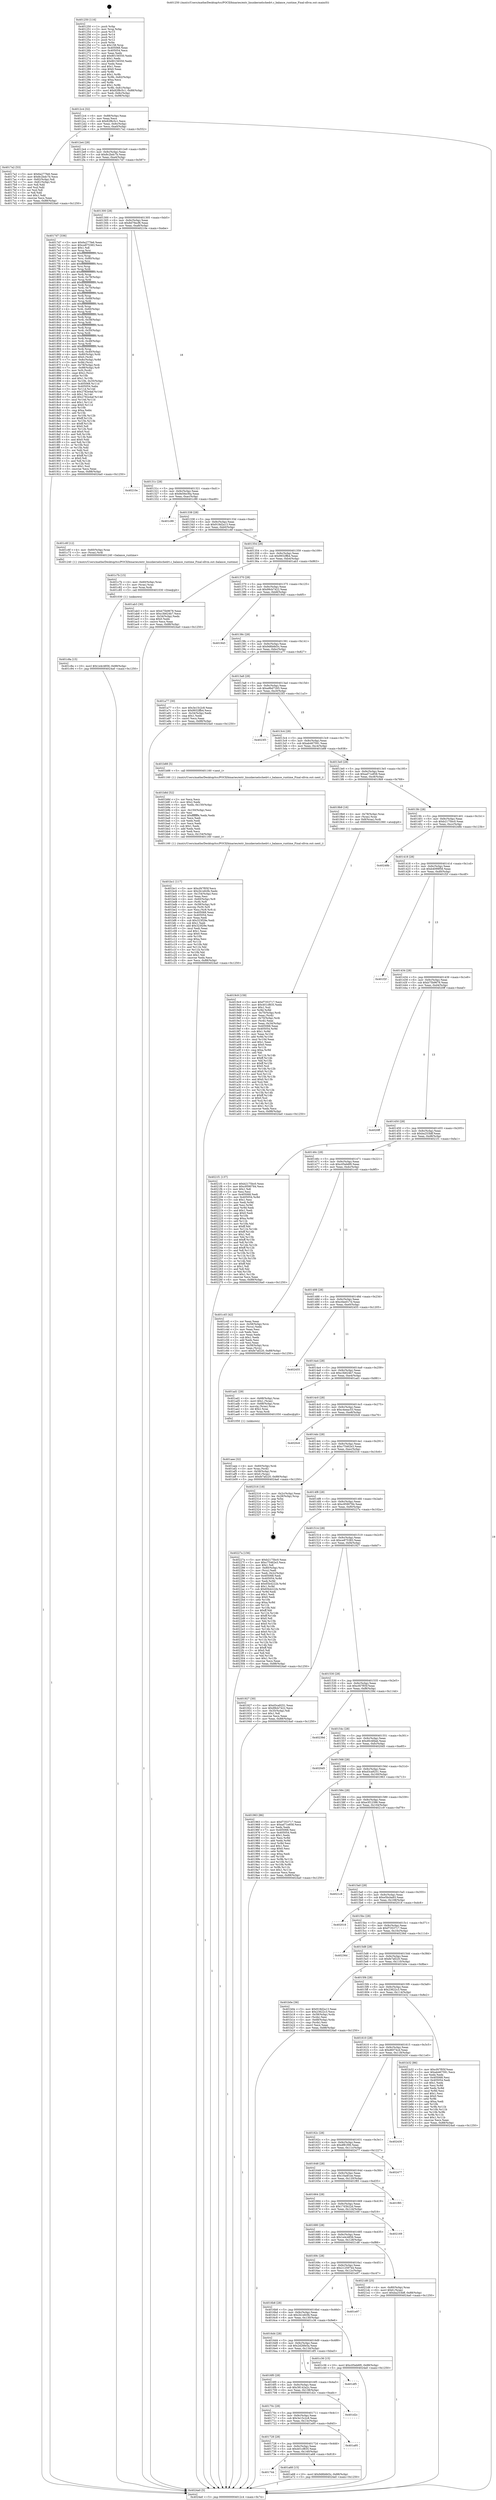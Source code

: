 digraph "0x401250" {
  label = "0x401250 (/mnt/c/Users/mathe/Desktop/tcc/POCII/binaries/extr_linuxkernelschedrt.c_balance_runtime_Final-ollvm.out::main(0))"
  labelloc = "t"
  node[shape=record]

  Entry [label="",width=0.3,height=0.3,shape=circle,fillcolor=black,style=filled]
  "0x4012c4" [label="{
     0x4012c4 [32]\l
     | [instrs]\l
     &nbsp;&nbsp;0x4012c4 \<+6\>: mov -0x88(%rbp),%eax\l
     &nbsp;&nbsp;0x4012ca \<+2\>: mov %eax,%ecx\l
     &nbsp;&nbsp;0x4012cc \<+6\>: sub $0x82f8c5c1,%ecx\l
     &nbsp;&nbsp;0x4012d2 \<+6\>: mov %eax,-0x9c(%rbp)\l
     &nbsp;&nbsp;0x4012d8 \<+6\>: mov %ecx,-0xa0(%rbp)\l
     &nbsp;&nbsp;0x4012de \<+6\>: je 00000000004017a2 \<main+0x552\>\l
  }"]
  "0x4017a2" [label="{
     0x4017a2 [53]\l
     | [instrs]\l
     &nbsp;&nbsp;0x4017a2 \<+5\>: mov $0x6a277fe6,%eax\l
     &nbsp;&nbsp;0x4017a7 \<+5\>: mov $0x8c2bdc7b,%ecx\l
     &nbsp;&nbsp;0x4017ac \<+6\>: mov -0x82(%rbp),%dl\l
     &nbsp;&nbsp;0x4017b2 \<+7\>: mov -0x81(%rbp),%sil\l
     &nbsp;&nbsp;0x4017b9 \<+3\>: mov %dl,%dil\l
     &nbsp;&nbsp;0x4017bc \<+3\>: and %sil,%dil\l
     &nbsp;&nbsp;0x4017bf \<+3\>: xor %sil,%dl\l
     &nbsp;&nbsp;0x4017c2 \<+3\>: or %dl,%dil\l
     &nbsp;&nbsp;0x4017c5 \<+4\>: test $0x1,%dil\l
     &nbsp;&nbsp;0x4017c9 \<+3\>: cmovne %ecx,%eax\l
     &nbsp;&nbsp;0x4017cc \<+6\>: mov %eax,-0x88(%rbp)\l
     &nbsp;&nbsp;0x4017d2 \<+5\>: jmp 00000000004024a0 \<main+0x1250\>\l
  }"]
  "0x4012e4" [label="{
     0x4012e4 [28]\l
     | [instrs]\l
     &nbsp;&nbsp;0x4012e4 \<+5\>: jmp 00000000004012e9 \<main+0x99\>\l
     &nbsp;&nbsp;0x4012e9 \<+6\>: mov -0x9c(%rbp),%eax\l
     &nbsp;&nbsp;0x4012ef \<+5\>: sub $0x8c2bdc7b,%eax\l
     &nbsp;&nbsp;0x4012f4 \<+6\>: mov %eax,-0xa4(%rbp)\l
     &nbsp;&nbsp;0x4012fa \<+6\>: je 00000000004017d7 \<main+0x587\>\l
  }"]
  "0x4024a0" [label="{
     0x4024a0 [5]\l
     | [instrs]\l
     &nbsp;&nbsp;0x4024a0 \<+5\>: jmp 00000000004012c4 \<main+0x74\>\l
  }"]
  "0x401250" [label="{
     0x401250 [116]\l
     | [instrs]\l
     &nbsp;&nbsp;0x401250 \<+1\>: push %rbp\l
     &nbsp;&nbsp;0x401251 \<+3\>: mov %rsp,%rbp\l
     &nbsp;&nbsp;0x401254 \<+2\>: push %r15\l
     &nbsp;&nbsp;0x401256 \<+2\>: push %r14\l
     &nbsp;&nbsp;0x401258 \<+2\>: push %r13\l
     &nbsp;&nbsp;0x40125a \<+2\>: push %r12\l
     &nbsp;&nbsp;0x40125c \<+1\>: push %rbx\l
     &nbsp;&nbsp;0x40125d \<+7\>: sub $0x158,%rsp\l
     &nbsp;&nbsp;0x401264 \<+7\>: mov 0x405068,%eax\l
     &nbsp;&nbsp;0x40126b \<+7\>: mov 0x405054,%ecx\l
     &nbsp;&nbsp;0x401272 \<+2\>: mov %eax,%edx\l
     &nbsp;&nbsp;0x401274 \<+6\>: add $0x80156550,%edx\l
     &nbsp;&nbsp;0x40127a \<+3\>: sub $0x1,%edx\l
     &nbsp;&nbsp;0x40127d \<+6\>: sub $0x80156550,%edx\l
     &nbsp;&nbsp;0x401283 \<+3\>: imul %edx,%eax\l
     &nbsp;&nbsp;0x401286 \<+3\>: and $0x1,%eax\l
     &nbsp;&nbsp;0x401289 \<+3\>: cmp $0x0,%eax\l
     &nbsp;&nbsp;0x40128c \<+4\>: sete %r8b\l
     &nbsp;&nbsp;0x401290 \<+4\>: and $0x1,%r8b\l
     &nbsp;&nbsp;0x401294 \<+7\>: mov %r8b,-0x82(%rbp)\l
     &nbsp;&nbsp;0x40129b \<+3\>: cmp $0xa,%ecx\l
     &nbsp;&nbsp;0x40129e \<+4\>: setl %r8b\l
     &nbsp;&nbsp;0x4012a2 \<+4\>: and $0x1,%r8b\l
     &nbsp;&nbsp;0x4012a6 \<+7\>: mov %r8b,-0x81(%rbp)\l
     &nbsp;&nbsp;0x4012ad \<+10\>: movl $0x82f8c5c1,-0x88(%rbp)\l
     &nbsp;&nbsp;0x4012b7 \<+6\>: mov %edi,-0x8c(%rbp)\l
     &nbsp;&nbsp;0x4012bd \<+7\>: mov %rsi,-0x98(%rbp)\l
  }"]
  Exit [label="",width=0.3,height=0.3,shape=circle,fillcolor=black,style=filled,peripheries=2]
  "0x4017d7" [label="{
     0x4017d7 [336]\l
     | [instrs]\l
     &nbsp;&nbsp;0x4017d7 \<+5\>: mov $0x6a277fe6,%eax\l
     &nbsp;&nbsp;0x4017dc \<+5\>: mov $0xce875383,%ecx\l
     &nbsp;&nbsp;0x4017e1 \<+2\>: mov $0x1,%dl\l
     &nbsp;&nbsp;0x4017e3 \<+3\>: mov %rsp,%rsi\l
     &nbsp;&nbsp;0x4017e6 \<+4\>: add $0xfffffffffffffff0,%rsi\l
     &nbsp;&nbsp;0x4017ea \<+3\>: mov %rsi,%rsp\l
     &nbsp;&nbsp;0x4017ed \<+4\>: mov %rsi,-0x80(%rbp)\l
     &nbsp;&nbsp;0x4017f1 \<+3\>: mov %rsp,%rsi\l
     &nbsp;&nbsp;0x4017f4 \<+4\>: add $0xfffffffffffffff0,%rsi\l
     &nbsp;&nbsp;0x4017f8 \<+3\>: mov %rsi,%rsp\l
     &nbsp;&nbsp;0x4017fb \<+3\>: mov %rsp,%rdi\l
     &nbsp;&nbsp;0x4017fe \<+4\>: add $0xfffffffffffffff0,%rdi\l
     &nbsp;&nbsp;0x401802 \<+3\>: mov %rdi,%rsp\l
     &nbsp;&nbsp;0x401805 \<+4\>: mov %rdi,-0x78(%rbp)\l
     &nbsp;&nbsp;0x401809 \<+3\>: mov %rsp,%rdi\l
     &nbsp;&nbsp;0x40180c \<+4\>: add $0xfffffffffffffff0,%rdi\l
     &nbsp;&nbsp;0x401810 \<+3\>: mov %rdi,%rsp\l
     &nbsp;&nbsp;0x401813 \<+4\>: mov %rdi,-0x70(%rbp)\l
     &nbsp;&nbsp;0x401817 \<+3\>: mov %rsp,%rdi\l
     &nbsp;&nbsp;0x40181a \<+4\>: add $0xfffffffffffffff0,%rdi\l
     &nbsp;&nbsp;0x40181e \<+3\>: mov %rdi,%rsp\l
     &nbsp;&nbsp;0x401821 \<+4\>: mov %rdi,-0x68(%rbp)\l
     &nbsp;&nbsp;0x401825 \<+3\>: mov %rsp,%rdi\l
     &nbsp;&nbsp;0x401828 \<+4\>: add $0xfffffffffffffff0,%rdi\l
     &nbsp;&nbsp;0x40182c \<+3\>: mov %rdi,%rsp\l
     &nbsp;&nbsp;0x40182f \<+4\>: mov %rdi,-0x60(%rbp)\l
     &nbsp;&nbsp;0x401833 \<+3\>: mov %rsp,%rdi\l
     &nbsp;&nbsp;0x401836 \<+4\>: add $0xfffffffffffffff0,%rdi\l
     &nbsp;&nbsp;0x40183a \<+3\>: mov %rdi,%rsp\l
     &nbsp;&nbsp;0x40183d \<+4\>: mov %rdi,-0x58(%rbp)\l
     &nbsp;&nbsp;0x401841 \<+3\>: mov %rsp,%rdi\l
     &nbsp;&nbsp;0x401844 \<+4\>: add $0xfffffffffffffff0,%rdi\l
     &nbsp;&nbsp;0x401848 \<+3\>: mov %rdi,%rsp\l
     &nbsp;&nbsp;0x40184b \<+4\>: mov %rdi,-0x50(%rbp)\l
     &nbsp;&nbsp;0x40184f \<+3\>: mov %rsp,%rdi\l
     &nbsp;&nbsp;0x401852 \<+4\>: add $0xfffffffffffffff0,%rdi\l
     &nbsp;&nbsp;0x401856 \<+3\>: mov %rdi,%rsp\l
     &nbsp;&nbsp;0x401859 \<+4\>: mov %rdi,-0x48(%rbp)\l
     &nbsp;&nbsp;0x40185d \<+3\>: mov %rsp,%rdi\l
     &nbsp;&nbsp;0x401860 \<+4\>: add $0xfffffffffffffff0,%rdi\l
     &nbsp;&nbsp;0x401864 \<+3\>: mov %rdi,%rsp\l
     &nbsp;&nbsp;0x401867 \<+4\>: mov %rdi,-0x40(%rbp)\l
     &nbsp;&nbsp;0x40186b \<+4\>: mov -0x80(%rbp),%rdi\l
     &nbsp;&nbsp;0x40186f \<+6\>: movl $0x0,(%rdi)\l
     &nbsp;&nbsp;0x401875 \<+7\>: mov -0x8c(%rbp),%r8d\l
     &nbsp;&nbsp;0x40187c \<+3\>: mov %r8d,(%rsi)\l
     &nbsp;&nbsp;0x40187f \<+4\>: mov -0x78(%rbp),%rdi\l
     &nbsp;&nbsp;0x401883 \<+7\>: mov -0x98(%rbp),%r9\l
     &nbsp;&nbsp;0x40188a \<+3\>: mov %r9,(%rdi)\l
     &nbsp;&nbsp;0x40188d \<+3\>: cmpl $0x2,(%rsi)\l
     &nbsp;&nbsp;0x401890 \<+4\>: setne %r10b\l
     &nbsp;&nbsp;0x401894 \<+4\>: and $0x1,%r10b\l
     &nbsp;&nbsp;0x401898 \<+4\>: mov %r10b,-0x35(%rbp)\l
     &nbsp;&nbsp;0x40189c \<+8\>: mov 0x405068,%r11d\l
     &nbsp;&nbsp;0x4018a4 \<+7\>: mov 0x405054,%ebx\l
     &nbsp;&nbsp;0x4018ab \<+3\>: mov %r11d,%r14d\l
     &nbsp;&nbsp;0x4018ae \<+7\>: sub $0x2782e4af,%r14d\l
     &nbsp;&nbsp;0x4018b5 \<+4\>: sub $0x1,%r14d\l
     &nbsp;&nbsp;0x4018b9 \<+7\>: add $0x2782e4af,%r14d\l
     &nbsp;&nbsp;0x4018c0 \<+4\>: imul %r14d,%r11d\l
     &nbsp;&nbsp;0x4018c4 \<+4\>: and $0x1,%r11d\l
     &nbsp;&nbsp;0x4018c8 \<+4\>: cmp $0x0,%r11d\l
     &nbsp;&nbsp;0x4018cc \<+4\>: sete %r10b\l
     &nbsp;&nbsp;0x4018d0 \<+3\>: cmp $0xa,%ebx\l
     &nbsp;&nbsp;0x4018d3 \<+4\>: setl %r15b\l
     &nbsp;&nbsp;0x4018d7 \<+3\>: mov %r10b,%r12b\l
     &nbsp;&nbsp;0x4018da \<+4\>: xor $0xff,%r12b\l
     &nbsp;&nbsp;0x4018de \<+3\>: mov %r15b,%r13b\l
     &nbsp;&nbsp;0x4018e1 \<+4\>: xor $0xff,%r13b\l
     &nbsp;&nbsp;0x4018e5 \<+3\>: xor $0x0,%dl\l
     &nbsp;&nbsp;0x4018e8 \<+3\>: mov %r12b,%sil\l
     &nbsp;&nbsp;0x4018eb \<+4\>: and $0x0,%sil\l
     &nbsp;&nbsp;0x4018ef \<+3\>: and %dl,%r10b\l
     &nbsp;&nbsp;0x4018f2 \<+3\>: mov %r13b,%dil\l
     &nbsp;&nbsp;0x4018f5 \<+4\>: and $0x0,%dil\l
     &nbsp;&nbsp;0x4018f9 \<+3\>: and %dl,%r15b\l
     &nbsp;&nbsp;0x4018fc \<+3\>: or %r10b,%sil\l
     &nbsp;&nbsp;0x4018ff \<+3\>: or %r15b,%dil\l
     &nbsp;&nbsp;0x401902 \<+3\>: xor %dil,%sil\l
     &nbsp;&nbsp;0x401905 \<+3\>: or %r13b,%r12b\l
     &nbsp;&nbsp;0x401908 \<+4\>: xor $0xff,%r12b\l
     &nbsp;&nbsp;0x40190c \<+3\>: or $0x0,%dl\l
     &nbsp;&nbsp;0x40190f \<+3\>: and %dl,%r12b\l
     &nbsp;&nbsp;0x401912 \<+3\>: or %r12b,%sil\l
     &nbsp;&nbsp;0x401915 \<+4\>: test $0x1,%sil\l
     &nbsp;&nbsp;0x401919 \<+3\>: cmovne %ecx,%eax\l
     &nbsp;&nbsp;0x40191c \<+6\>: mov %eax,-0x88(%rbp)\l
     &nbsp;&nbsp;0x401922 \<+5\>: jmp 00000000004024a0 \<main+0x1250\>\l
  }"]
  "0x401300" [label="{
     0x401300 [28]\l
     | [instrs]\l
     &nbsp;&nbsp;0x401300 \<+5\>: jmp 0000000000401305 \<main+0xb5\>\l
     &nbsp;&nbsp;0x401305 \<+6\>: mov -0x9c(%rbp),%eax\l
     &nbsp;&nbsp;0x40130b \<+5\>: sub $0x8d79ecf6,%eax\l
     &nbsp;&nbsp;0x401310 \<+6\>: mov %eax,-0xa8(%rbp)\l
     &nbsp;&nbsp;0x401316 \<+6\>: je 000000000040210e \<main+0xebe\>\l
  }"]
  "0x401c8a" [label="{
     0x401c8a [15]\l
     | [instrs]\l
     &nbsp;&nbsp;0x401c8a \<+10\>: movl $0x1e4c4856,-0x88(%rbp)\l
     &nbsp;&nbsp;0x401c94 \<+5\>: jmp 00000000004024a0 \<main+0x1250\>\l
  }"]
  "0x401c7b" [label="{
     0x401c7b [15]\l
     | [instrs]\l
     &nbsp;&nbsp;0x401c7b \<+4\>: mov -0x60(%rbp),%rax\l
     &nbsp;&nbsp;0x401c7f \<+3\>: mov (%rax),%rax\l
     &nbsp;&nbsp;0x401c82 \<+3\>: mov %rax,%rdi\l
     &nbsp;&nbsp;0x401c85 \<+5\>: call 0000000000401030 \<free@plt\>\l
     | [calls]\l
     &nbsp;&nbsp;0x401030 \{1\} (unknown)\l
  }"]
  "0x40210e" [label="{
     0x40210e\l
  }", style=dashed]
  "0x40131c" [label="{
     0x40131c [28]\l
     | [instrs]\l
     &nbsp;&nbsp;0x40131c \<+5\>: jmp 0000000000401321 \<main+0xd1\>\l
     &nbsp;&nbsp;0x401321 \<+6\>: mov -0x9c(%rbp),%eax\l
     &nbsp;&nbsp;0x401327 \<+5\>: sub $0x8e56e36a,%eax\l
     &nbsp;&nbsp;0x40132c \<+6\>: mov %eax,-0xac(%rbp)\l
     &nbsp;&nbsp;0x401332 \<+6\>: je 0000000000401c99 \<main+0xa49\>\l
  }"]
  "0x401bc1" [label="{
     0x401bc1 [117]\l
     | [instrs]\l
     &nbsp;&nbsp;0x401bc1 \<+5\>: mov $0xcf47f05f,%ecx\l
     &nbsp;&nbsp;0x401bc6 \<+5\>: mov $0x2b1efc0b,%edx\l
     &nbsp;&nbsp;0x401bcb \<+6\>: mov -0x154(%rbp),%esi\l
     &nbsp;&nbsp;0x401bd1 \<+3\>: imul %eax,%esi\l
     &nbsp;&nbsp;0x401bd4 \<+4\>: mov -0x60(%rbp),%r8\l
     &nbsp;&nbsp;0x401bd8 \<+3\>: mov (%r8),%r8\l
     &nbsp;&nbsp;0x401bdb \<+4\>: mov -0x58(%rbp),%r9\l
     &nbsp;&nbsp;0x401bdf \<+3\>: movslq (%r9),%r9\l
     &nbsp;&nbsp;0x401be2 \<+4\>: mov %esi,(%r8,%r9,4)\l
     &nbsp;&nbsp;0x401be6 \<+7\>: mov 0x405068,%eax\l
     &nbsp;&nbsp;0x401bed \<+7\>: mov 0x405054,%esi\l
     &nbsp;&nbsp;0x401bf4 \<+2\>: mov %eax,%edi\l
     &nbsp;&nbsp;0x401bf6 \<+6\>: sub $0x323f29e,%edi\l
     &nbsp;&nbsp;0x401bfc \<+3\>: sub $0x1,%edi\l
     &nbsp;&nbsp;0x401bff \<+6\>: add $0x323f29e,%edi\l
     &nbsp;&nbsp;0x401c05 \<+3\>: imul %edi,%eax\l
     &nbsp;&nbsp;0x401c08 \<+3\>: and $0x1,%eax\l
     &nbsp;&nbsp;0x401c0b \<+3\>: cmp $0x0,%eax\l
     &nbsp;&nbsp;0x401c0e \<+4\>: sete %r10b\l
     &nbsp;&nbsp;0x401c12 \<+3\>: cmp $0xa,%esi\l
     &nbsp;&nbsp;0x401c15 \<+4\>: setl %r11b\l
     &nbsp;&nbsp;0x401c19 \<+3\>: mov %r10b,%bl\l
     &nbsp;&nbsp;0x401c1c \<+3\>: and %r11b,%bl\l
     &nbsp;&nbsp;0x401c1f \<+3\>: xor %r11b,%r10b\l
     &nbsp;&nbsp;0x401c22 \<+3\>: or %r10b,%bl\l
     &nbsp;&nbsp;0x401c25 \<+3\>: test $0x1,%bl\l
     &nbsp;&nbsp;0x401c28 \<+3\>: cmovne %edx,%ecx\l
     &nbsp;&nbsp;0x401c2b \<+6\>: mov %ecx,-0x88(%rbp)\l
     &nbsp;&nbsp;0x401c31 \<+5\>: jmp 00000000004024a0 \<main+0x1250\>\l
  }"]
  "0x401c99" [label="{
     0x401c99\l
  }", style=dashed]
  "0x401338" [label="{
     0x401338 [28]\l
     | [instrs]\l
     &nbsp;&nbsp;0x401338 \<+5\>: jmp 000000000040133d \<main+0xed\>\l
     &nbsp;&nbsp;0x40133d \<+6\>: mov -0x9c(%rbp),%eax\l
     &nbsp;&nbsp;0x401343 \<+5\>: sub $0x918d2a13,%eax\l
     &nbsp;&nbsp;0x401348 \<+6\>: mov %eax,-0xb0(%rbp)\l
     &nbsp;&nbsp;0x40134e \<+6\>: je 0000000000401c6f \<main+0xa1f\>\l
  }"]
  "0x401b8d" [label="{
     0x401b8d [52]\l
     | [instrs]\l
     &nbsp;&nbsp;0x401b8d \<+2\>: xor %ecx,%ecx\l
     &nbsp;&nbsp;0x401b8f \<+5\>: mov $0x2,%edx\l
     &nbsp;&nbsp;0x401b94 \<+6\>: mov %edx,-0x150(%rbp)\l
     &nbsp;&nbsp;0x401b9a \<+1\>: cltd\l
     &nbsp;&nbsp;0x401b9b \<+6\>: mov -0x150(%rbp),%esi\l
     &nbsp;&nbsp;0x401ba1 \<+2\>: idiv %esi\l
     &nbsp;&nbsp;0x401ba3 \<+6\>: imul $0xfffffffe,%edx,%edx\l
     &nbsp;&nbsp;0x401ba9 \<+2\>: mov %ecx,%edi\l
     &nbsp;&nbsp;0x401bab \<+2\>: sub %edx,%edi\l
     &nbsp;&nbsp;0x401bad \<+2\>: mov %ecx,%edx\l
     &nbsp;&nbsp;0x401baf \<+3\>: sub $0x1,%edx\l
     &nbsp;&nbsp;0x401bb2 \<+2\>: add %edx,%edi\l
     &nbsp;&nbsp;0x401bb4 \<+2\>: sub %edi,%ecx\l
     &nbsp;&nbsp;0x401bb6 \<+6\>: mov %ecx,-0x154(%rbp)\l
     &nbsp;&nbsp;0x401bbc \<+5\>: call 0000000000401160 \<next_i\>\l
     | [calls]\l
     &nbsp;&nbsp;0x401160 \{1\} (/mnt/c/Users/mathe/Desktop/tcc/POCII/binaries/extr_linuxkernelschedrt.c_balance_runtime_Final-ollvm.out::next_i)\l
  }"]
  "0x401c6f" [label="{
     0x401c6f [12]\l
     | [instrs]\l
     &nbsp;&nbsp;0x401c6f \<+4\>: mov -0x60(%rbp),%rax\l
     &nbsp;&nbsp;0x401c73 \<+3\>: mov (%rax),%rdi\l
     &nbsp;&nbsp;0x401c76 \<+5\>: call 0000000000401240 \<balance_runtime\>\l
     | [calls]\l
     &nbsp;&nbsp;0x401240 \{1\} (/mnt/c/Users/mathe/Desktop/tcc/POCII/binaries/extr_linuxkernelschedrt.c_balance_runtime_Final-ollvm.out::balance_runtime)\l
  }"]
  "0x401354" [label="{
     0x401354 [28]\l
     | [instrs]\l
     &nbsp;&nbsp;0x401354 \<+5\>: jmp 0000000000401359 \<main+0x109\>\l
     &nbsp;&nbsp;0x401359 \<+6\>: mov -0x9c(%rbp),%eax\l
     &nbsp;&nbsp;0x40135f \<+5\>: sub $0x9932ffb4,%eax\l
     &nbsp;&nbsp;0x401364 \<+6\>: mov %eax,-0xb4(%rbp)\l
     &nbsp;&nbsp;0x40136a \<+6\>: je 0000000000401ab3 \<main+0x863\>\l
  }"]
  "0x401aee" [label="{
     0x401aee [32]\l
     | [instrs]\l
     &nbsp;&nbsp;0x401aee \<+4\>: mov -0x60(%rbp),%rdi\l
     &nbsp;&nbsp;0x401af2 \<+3\>: mov %rax,(%rdi)\l
     &nbsp;&nbsp;0x401af5 \<+4\>: mov -0x58(%rbp),%rax\l
     &nbsp;&nbsp;0x401af9 \<+6\>: movl $0x0,(%rax)\l
     &nbsp;&nbsp;0x401aff \<+10\>: movl $0xfe7af220,-0x88(%rbp)\l
     &nbsp;&nbsp;0x401b09 \<+5\>: jmp 00000000004024a0 \<main+0x1250\>\l
  }"]
  "0x401ab3" [label="{
     0x401ab3 [30]\l
     | [instrs]\l
     &nbsp;&nbsp;0x401ab3 \<+5\>: mov $0xb75b9678,%eax\l
     &nbsp;&nbsp;0x401ab8 \<+5\>: mov $0xc3b624b7,%ecx\l
     &nbsp;&nbsp;0x401abd \<+3\>: mov -0x34(%rbp),%edx\l
     &nbsp;&nbsp;0x401ac0 \<+3\>: cmp $0x0,%edx\l
     &nbsp;&nbsp;0x401ac3 \<+3\>: cmove %ecx,%eax\l
     &nbsp;&nbsp;0x401ac6 \<+6\>: mov %eax,-0x88(%rbp)\l
     &nbsp;&nbsp;0x401acc \<+5\>: jmp 00000000004024a0 \<main+0x1250\>\l
  }"]
  "0x401370" [label="{
     0x401370 [28]\l
     | [instrs]\l
     &nbsp;&nbsp;0x401370 \<+5\>: jmp 0000000000401375 \<main+0x125\>\l
     &nbsp;&nbsp;0x401375 \<+6\>: mov -0x9c(%rbp),%eax\l
     &nbsp;&nbsp;0x40137b \<+5\>: sub $0x99cb7422,%eax\l
     &nbsp;&nbsp;0x401380 \<+6\>: mov %eax,-0xb8(%rbp)\l
     &nbsp;&nbsp;0x401386 \<+6\>: je 0000000000401945 \<main+0x6f5\>\l
  }"]
  "0x401744" [label="{
     0x401744\l
  }", style=dashed]
  "0x401945" [label="{
     0x401945\l
  }", style=dashed]
  "0x40138c" [label="{
     0x40138c [28]\l
     | [instrs]\l
     &nbsp;&nbsp;0x40138c \<+5\>: jmp 0000000000401391 \<main+0x141\>\l
     &nbsp;&nbsp;0x401391 \<+6\>: mov -0x9c(%rbp),%eax\l
     &nbsp;&nbsp;0x401397 \<+5\>: sub $0x9d6b8d3c,%eax\l
     &nbsp;&nbsp;0x40139c \<+6\>: mov %eax,-0xbc(%rbp)\l
     &nbsp;&nbsp;0x4013a2 \<+6\>: je 0000000000401a77 \<main+0x827\>\l
  }"]
  "0x401a68" [label="{
     0x401a68 [15]\l
     | [instrs]\l
     &nbsp;&nbsp;0x401a68 \<+10\>: movl $0x9d6b8d3c,-0x88(%rbp)\l
     &nbsp;&nbsp;0x401a72 \<+5\>: jmp 00000000004024a0 \<main+0x1250\>\l
  }"]
  "0x401a77" [label="{
     0x401a77 [30]\l
     | [instrs]\l
     &nbsp;&nbsp;0x401a77 \<+5\>: mov $0x3e15c2c8,%eax\l
     &nbsp;&nbsp;0x401a7c \<+5\>: mov $0x9932ffb4,%ecx\l
     &nbsp;&nbsp;0x401a81 \<+3\>: mov -0x34(%rbp),%edx\l
     &nbsp;&nbsp;0x401a84 \<+3\>: cmp $0x1,%edx\l
     &nbsp;&nbsp;0x401a87 \<+3\>: cmovl %ecx,%eax\l
     &nbsp;&nbsp;0x401a8a \<+6\>: mov %eax,-0x88(%rbp)\l
     &nbsp;&nbsp;0x401a90 \<+5\>: jmp 00000000004024a0 \<main+0x1250\>\l
  }"]
  "0x4013a8" [label="{
     0x4013a8 [28]\l
     | [instrs]\l
     &nbsp;&nbsp;0x4013a8 \<+5\>: jmp 00000000004013ad \<main+0x15d\>\l
     &nbsp;&nbsp;0x4013ad \<+6\>: mov -0x9c(%rbp),%eax\l
     &nbsp;&nbsp;0x4013b3 \<+5\>: sub $0xa9bd7265,%eax\l
     &nbsp;&nbsp;0x4013b8 \<+6\>: mov %eax,-0xc0(%rbp)\l
     &nbsp;&nbsp;0x4013be \<+6\>: je 00000000004023f3 \<main+0x11a3\>\l
  }"]
  "0x401728" [label="{
     0x401728 [28]\l
     | [instrs]\l
     &nbsp;&nbsp;0x401728 \<+5\>: jmp 000000000040172d \<main+0x4dd\>\l
     &nbsp;&nbsp;0x40172d \<+6\>: mov -0x9c(%rbp),%eax\l
     &nbsp;&nbsp;0x401733 \<+5\>: sub $0x401cf835,%eax\l
     &nbsp;&nbsp;0x401738 \<+6\>: mov %eax,-0x140(%rbp)\l
     &nbsp;&nbsp;0x40173e \<+6\>: je 0000000000401a68 \<main+0x818\>\l
  }"]
  "0x4023f3" [label="{
     0x4023f3\l
  }", style=dashed]
  "0x4013c4" [label="{
     0x4013c4 [28]\l
     | [instrs]\l
     &nbsp;&nbsp;0x4013c4 \<+5\>: jmp 00000000004013c9 \<main+0x179\>\l
     &nbsp;&nbsp;0x4013c9 \<+6\>: mov -0x9c(%rbp),%eax\l
     &nbsp;&nbsp;0x4013cf \<+5\>: sub $0xab467591,%eax\l
     &nbsp;&nbsp;0x4013d4 \<+6\>: mov %eax,-0xc4(%rbp)\l
     &nbsp;&nbsp;0x4013da \<+6\>: je 0000000000401b88 \<main+0x938\>\l
  }"]
  "0x401a95" [label="{
     0x401a95\l
  }", style=dashed]
  "0x401b88" [label="{
     0x401b88 [5]\l
     | [instrs]\l
     &nbsp;&nbsp;0x401b88 \<+5\>: call 0000000000401160 \<next_i\>\l
     | [calls]\l
     &nbsp;&nbsp;0x401160 \{1\} (/mnt/c/Users/mathe/Desktop/tcc/POCII/binaries/extr_linuxkernelschedrt.c_balance_runtime_Final-ollvm.out::next_i)\l
  }"]
  "0x4013e0" [label="{
     0x4013e0 [28]\l
     | [instrs]\l
     &nbsp;&nbsp;0x4013e0 \<+5\>: jmp 00000000004013e5 \<main+0x195\>\l
     &nbsp;&nbsp;0x4013e5 \<+6\>: mov -0x9c(%rbp),%eax\l
     &nbsp;&nbsp;0x4013eb \<+5\>: sub $0xad71e858,%eax\l
     &nbsp;&nbsp;0x4013f0 \<+6\>: mov %eax,-0xc8(%rbp)\l
     &nbsp;&nbsp;0x4013f6 \<+6\>: je 00000000004019b9 \<main+0x769\>\l
  }"]
  "0x40170c" [label="{
     0x40170c [28]\l
     | [instrs]\l
     &nbsp;&nbsp;0x40170c \<+5\>: jmp 0000000000401711 \<main+0x4c1\>\l
     &nbsp;&nbsp;0x401711 \<+6\>: mov -0x9c(%rbp),%eax\l
     &nbsp;&nbsp;0x401717 \<+5\>: sub $0x3e15c2c8,%eax\l
     &nbsp;&nbsp;0x40171c \<+6\>: mov %eax,-0x13c(%rbp)\l
     &nbsp;&nbsp;0x401722 \<+6\>: je 0000000000401a95 \<main+0x845\>\l
  }"]
  "0x4019b9" [label="{
     0x4019b9 [16]\l
     | [instrs]\l
     &nbsp;&nbsp;0x4019b9 \<+4\>: mov -0x78(%rbp),%rax\l
     &nbsp;&nbsp;0x4019bd \<+3\>: mov (%rax),%rax\l
     &nbsp;&nbsp;0x4019c0 \<+4\>: mov 0x8(%rax),%rdi\l
     &nbsp;&nbsp;0x4019c4 \<+5\>: call 0000000000401060 \<atoi@plt\>\l
     | [calls]\l
     &nbsp;&nbsp;0x401060 \{1\} (unknown)\l
  }"]
  "0x4013fc" [label="{
     0x4013fc [28]\l
     | [instrs]\l
     &nbsp;&nbsp;0x4013fc \<+5\>: jmp 0000000000401401 \<main+0x1b1\>\l
     &nbsp;&nbsp;0x401401 \<+6\>: mov -0x9c(%rbp),%eax\l
     &nbsp;&nbsp;0x401407 \<+5\>: sub $0xb2175bc0,%eax\l
     &nbsp;&nbsp;0x40140c \<+6\>: mov %eax,-0xcc(%rbp)\l
     &nbsp;&nbsp;0x401412 \<+6\>: je 000000000040248b \<main+0x123b\>\l
  }"]
  "0x401d2c" [label="{
     0x401d2c\l
  }", style=dashed]
  "0x40248b" [label="{
     0x40248b\l
  }", style=dashed]
  "0x401418" [label="{
     0x401418 [28]\l
     | [instrs]\l
     &nbsp;&nbsp;0x401418 \<+5\>: jmp 000000000040141d \<main+0x1cd\>\l
     &nbsp;&nbsp;0x40141d \<+6\>: mov -0x9c(%rbp),%eax\l
     &nbsp;&nbsp;0x401423 \<+5\>: sub $0xb4099f58,%eax\l
     &nbsp;&nbsp;0x401428 \<+6\>: mov %eax,-0xd0(%rbp)\l
     &nbsp;&nbsp;0x40142e \<+6\>: je 0000000000401f2f \<main+0xcdf\>\l
  }"]
  "0x4016f0" [label="{
     0x4016f0 [28]\l
     | [instrs]\l
     &nbsp;&nbsp;0x4016f0 \<+5\>: jmp 00000000004016f5 \<main+0x4a5\>\l
     &nbsp;&nbsp;0x4016f5 \<+6\>: mov -0x9c(%rbp),%eax\l
     &nbsp;&nbsp;0x4016fb \<+5\>: sub $0x38142a2c,%eax\l
     &nbsp;&nbsp;0x401700 \<+6\>: mov %eax,-0x138(%rbp)\l
     &nbsp;&nbsp;0x401706 \<+6\>: je 0000000000401d2c \<main+0xadc\>\l
  }"]
  "0x401f2f" [label="{
     0x401f2f\l
  }", style=dashed]
  "0x401434" [label="{
     0x401434 [28]\l
     | [instrs]\l
     &nbsp;&nbsp;0x401434 \<+5\>: jmp 0000000000401439 \<main+0x1e9\>\l
     &nbsp;&nbsp;0x401439 \<+6\>: mov -0x9c(%rbp),%eax\l
     &nbsp;&nbsp;0x40143f \<+5\>: sub $0xb75b9678,%eax\l
     &nbsp;&nbsp;0x401444 \<+6\>: mov %eax,-0xd4(%rbp)\l
     &nbsp;&nbsp;0x40144a \<+6\>: je 00000000004020ff \<main+0xeaf\>\l
  }"]
  "0x401df5" [label="{
     0x401df5\l
  }", style=dashed]
  "0x4020ff" [label="{
     0x4020ff\l
  }", style=dashed]
  "0x401450" [label="{
     0x401450 [28]\l
     | [instrs]\l
     &nbsp;&nbsp;0x401450 \<+5\>: jmp 0000000000401455 \<main+0x205\>\l
     &nbsp;&nbsp;0x401455 \<+6\>: mov -0x9c(%rbp),%eax\l
     &nbsp;&nbsp;0x40145b \<+5\>: sub $0xba253bff,%eax\l
     &nbsp;&nbsp;0x401460 \<+6\>: mov %eax,-0xd8(%rbp)\l
     &nbsp;&nbsp;0x401466 \<+6\>: je 00000000004021f1 \<main+0xfa1\>\l
  }"]
  "0x4016d4" [label="{
     0x4016d4 [28]\l
     | [instrs]\l
     &nbsp;&nbsp;0x4016d4 \<+5\>: jmp 00000000004016d9 \<main+0x489\>\l
     &nbsp;&nbsp;0x4016d9 \<+6\>: mov -0x9c(%rbp),%eax\l
     &nbsp;&nbsp;0x4016df \<+5\>: sub $0x2d26fe5a,%eax\l
     &nbsp;&nbsp;0x4016e4 \<+6\>: mov %eax,-0x134(%rbp)\l
     &nbsp;&nbsp;0x4016ea \<+6\>: je 0000000000401df5 \<main+0xba5\>\l
  }"]
  "0x4021f1" [label="{
     0x4021f1 [137]\l
     | [instrs]\l
     &nbsp;&nbsp;0x4021f1 \<+5\>: mov $0xb2175bc0,%eax\l
     &nbsp;&nbsp;0x4021f6 \<+5\>: mov $0xc9590784,%ecx\l
     &nbsp;&nbsp;0x4021fb \<+2\>: mov $0x1,%dl\l
     &nbsp;&nbsp;0x4021fd \<+2\>: xor %esi,%esi\l
     &nbsp;&nbsp;0x4021ff \<+7\>: mov 0x405068,%edi\l
     &nbsp;&nbsp;0x402206 \<+8\>: mov 0x405054,%r8d\l
     &nbsp;&nbsp;0x40220e \<+3\>: sub $0x1,%esi\l
     &nbsp;&nbsp;0x402211 \<+3\>: mov %edi,%r9d\l
     &nbsp;&nbsp;0x402214 \<+3\>: add %esi,%r9d\l
     &nbsp;&nbsp;0x402217 \<+4\>: imul %r9d,%edi\l
     &nbsp;&nbsp;0x40221b \<+3\>: and $0x1,%edi\l
     &nbsp;&nbsp;0x40221e \<+3\>: cmp $0x0,%edi\l
     &nbsp;&nbsp;0x402221 \<+4\>: sete %r10b\l
     &nbsp;&nbsp;0x402225 \<+4\>: cmp $0xa,%r8d\l
     &nbsp;&nbsp;0x402229 \<+4\>: setl %r11b\l
     &nbsp;&nbsp;0x40222d \<+3\>: mov %r10b,%bl\l
     &nbsp;&nbsp;0x402230 \<+3\>: xor $0xff,%bl\l
     &nbsp;&nbsp;0x402233 \<+3\>: mov %r11b,%r14b\l
     &nbsp;&nbsp;0x402236 \<+4\>: xor $0xff,%r14b\l
     &nbsp;&nbsp;0x40223a \<+3\>: xor $0x1,%dl\l
     &nbsp;&nbsp;0x40223d \<+3\>: mov %bl,%r15b\l
     &nbsp;&nbsp;0x402240 \<+4\>: and $0xff,%r15b\l
     &nbsp;&nbsp;0x402244 \<+3\>: and %dl,%r10b\l
     &nbsp;&nbsp;0x402247 \<+3\>: mov %r14b,%r12b\l
     &nbsp;&nbsp;0x40224a \<+4\>: and $0xff,%r12b\l
     &nbsp;&nbsp;0x40224e \<+3\>: and %dl,%r11b\l
     &nbsp;&nbsp;0x402251 \<+3\>: or %r10b,%r15b\l
     &nbsp;&nbsp;0x402254 \<+3\>: or %r11b,%r12b\l
     &nbsp;&nbsp;0x402257 \<+3\>: xor %r12b,%r15b\l
     &nbsp;&nbsp;0x40225a \<+3\>: or %r14b,%bl\l
     &nbsp;&nbsp;0x40225d \<+3\>: xor $0xff,%bl\l
     &nbsp;&nbsp;0x402260 \<+3\>: or $0x1,%dl\l
     &nbsp;&nbsp;0x402263 \<+2\>: and %dl,%bl\l
     &nbsp;&nbsp;0x402265 \<+3\>: or %bl,%r15b\l
     &nbsp;&nbsp;0x402268 \<+4\>: test $0x1,%r15b\l
     &nbsp;&nbsp;0x40226c \<+3\>: cmovne %ecx,%eax\l
     &nbsp;&nbsp;0x40226f \<+6\>: mov %eax,-0x88(%rbp)\l
     &nbsp;&nbsp;0x402275 \<+5\>: jmp 00000000004024a0 \<main+0x1250\>\l
  }"]
  "0x40146c" [label="{
     0x40146c [28]\l
     | [instrs]\l
     &nbsp;&nbsp;0x40146c \<+5\>: jmp 0000000000401471 \<main+0x221\>\l
     &nbsp;&nbsp;0x401471 \<+6\>: mov -0x9c(%rbp),%eax\l
     &nbsp;&nbsp;0x401477 \<+5\>: sub $0xc05eb6f0,%eax\l
     &nbsp;&nbsp;0x40147c \<+6\>: mov %eax,-0xdc(%rbp)\l
     &nbsp;&nbsp;0x401482 \<+6\>: je 0000000000401c45 \<main+0x9f5\>\l
  }"]
  "0x401c36" [label="{
     0x401c36 [15]\l
     | [instrs]\l
     &nbsp;&nbsp;0x401c36 \<+10\>: movl $0xc05eb6f0,-0x88(%rbp)\l
     &nbsp;&nbsp;0x401c40 \<+5\>: jmp 00000000004024a0 \<main+0x1250\>\l
  }"]
  "0x401c45" [label="{
     0x401c45 [42]\l
     | [instrs]\l
     &nbsp;&nbsp;0x401c45 \<+2\>: xor %eax,%eax\l
     &nbsp;&nbsp;0x401c47 \<+4\>: mov -0x58(%rbp),%rcx\l
     &nbsp;&nbsp;0x401c4b \<+2\>: mov (%rcx),%edx\l
     &nbsp;&nbsp;0x401c4d \<+2\>: mov %eax,%esi\l
     &nbsp;&nbsp;0x401c4f \<+2\>: sub %edx,%esi\l
     &nbsp;&nbsp;0x401c51 \<+2\>: mov %eax,%edx\l
     &nbsp;&nbsp;0x401c53 \<+3\>: sub $0x1,%edx\l
     &nbsp;&nbsp;0x401c56 \<+2\>: add %edx,%esi\l
     &nbsp;&nbsp;0x401c58 \<+2\>: sub %esi,%eax\l
     &nbsp;&nbsp;0x401c5a \<+4\>: mov -0x58(%rbp),%rcx\l
     &nbsp;&nbsp;0x401c5e \<+2\>: mov %eax,(%rcx)\l
     &nbsp;&nbsp;0x401c60 \<+10\>: movl $0xfe7af220,-0x88(%rbp)\l
     &nbsp;&nbsp;0x401c6a \<+5\>: jmp 00000000004024a0 \<main+0x1250\>\l
  }"]
  "0x401488" [label="{
     0x401488 [28]\l
     | [instrs]\l
     &nbsp;&nbsp;0x401488 \<+5\>: jmp 000000000040148d \<main+0x23d\>\l
     &nbsp;&nbsp;0x40148d \<+6\>: mov -0x9c(%rbp),%eax\l
     &nbsp;&nbsp;0x401493 \<+5\>: sub $0xc0ee017d,%eax\l
     &nbsp;&nbsp;0x401498 \<+6\>: mov %eax,-0xe0(%rbp)\l
     &nbsp;&nbsp;0x40149e \<+6\>: je 0000000000402455 \<main+0x1205\>\l
  }"]
  "0x4016b8" [label="{
     0x4016b8 [28]\l
     | [instrs]\l
     &nbsp;&nbsp;0x4016b8 \<+5\>: jmp 00000000004016bd \<main+0x46d\>\l
     &nbsp;&nbsp;0x4016bd \<+6\>: mov -0x9c(%rbp),%eax\l
     &nbsp;&nbsp;0x4016c3 \<+5\>: sub $0x2b1efc0b,%eax\l
     &nbsp;&nbsp;0x4016c8 \<+6\>: mov %eax,-0x130(%rbp)\l
     &nbsp;&nbsp;0x4016ce \<+6\>: je 0000000000401c36 \<main+0x9e6\>\l
  }"]
  "0x402455" [label="{
     0x402455\l
  }", style=dashed]
  "0x4014a4" [label="{
     0x4014a4 [28]\l
     | [instrs]\l
     &nbsp;&nbsp;0x4014a4 \<+5\>: jmp 00000000004014a9 \<main+0x259\>\l
     &nbsp;&nbsp;0x4014a9 \<+6\>: mov -0x9c(%rbp),%eax\l
     &nbsp;&nbsp;0x4014af \<+5\>: sub $0xc3b624b7,%eax\l
     &nbsp;&nbsp;0x4014b4 \<+6\>: mov %eax,-0xe4(%rbp)\l
     &nbsp;&nbsp;0x4014ba \<+6\>: je 0000000000401ad1 \<main+0x881\>\l
  }"]
  "0x401e97" [label="{
     0x401e97\l
  }", style=dashed]
  "0x401ad1" [label="{
     0x401ad1 [29]\l
     | [instrs]\l
     &nbsp;&nbsp;0x401ad1 \<+4\>: mov -0x68(%rbp),%rax\l
     &nbsp;&nbsp;0x401ad5 \<+6\>: movl $0x1,(%rax)\l
     &nbsp;&nbsp;0x401adb \<+4\>: mov -0x68(%rbp),%rax\l
     &nbsp;&nbsp;0x401adf \<+3\>: movslq (%rax),%rax\l
     &nbsp;&nbsp;0x401ae2 \<+4\>: shl $0x2,%rax\l
     &nbsp;&nbsp;0x401ae6 \<+3\>: mov %rax,%rdi\l
     &nbsp;&nbsp;0x401ae9 \<+5\>: call 0000000000401050 \<malloc@plt\>\l
     | [calls]\l
     &nbsp;&nbsp;0x401050 \{1\} (unknown)\l
  }"]
  "0x4014c0" [label="{
     0x4014c0 [28]\l
     | [instrs]\l
     &nbsp;&nbsp;0x4014c0 \<+5\>: jmp 00000000004014c5 \<main+0x275\>\l
     &nbsp;&nbsp;0x4014c5 \<+6\>: mov -0x9c(%rbp),%eax\l
     &nbsp;&nbsp;0x4014cb \<+5\>: sub $0xc4eeac53,%eax\l
     &nbsp;&nbsp;0x4014d0 \<+6\>: mov %eax,-0xe8(%rbp)\l
     &nbsp;&nbsp;0x4014d6 \<+6\>: je 00000000004020c6 \<main+0xe76\>\l
  }"]
  "0x40169c" [label="{
     0x40169c [28]\l
     | [instrs]\l
     &nbsp;&nbsp;0x40169c \<+5\>: jmp 00000000004016a1 \<main+0x451\>\l
     &nbsp;&nbsp;0x4016a1 \<+6\>: mov -0x9c(%rbp),%eax\l
     &nbsp;&nbsp;0x4016a7 \<+5\>: sub $0x21259744,%eax\l
     &nbsp;&nbsp;0x4016ac \<+6\>: mov %eax,-0x12c(%rbp)\l
     &nbsp;&nbsp;0x4016b2 \<+6\>: je 0000000000401e97 \<main+0xc47\>\l
  }"]
  "0x4020c6" [label="{
     0x4020c6\l
  }", style=dashed]
  "0x4014dc" [label="{
     0x4014dc [28]\l
     | [instrs]\l
     &nbsp;&nbsp;0x4014dc \<+5\>: jmp 00000000004014e1 \<main+0x291\>\l
     &nbsp;&nbsp;0x4014e1 \<+6\>: mov -0x9c(%rbp),%eax\l
     &nbsp;&nbsp;0x4014e7 \<+5\>: sub $0xc75462e3,%eax\l
     &nbsp;&nbsp;0x4014ec \<+6\>: mov %eax,-0xec(%rbp)\l
     &nbsp;&nbsp;0x4014f2 \<+6\>: je 0000000000402316 \<main+0x10c6\>\l
  }"]
  "0x4021d8" [label="{
     0x4021d8 [25]\l
     | [instrs]\l
     &nbsp;&nbsp;0x4021d8 \<+4\>: mov -0x80(%rbp),%rax\l
     &nbsp;&nbsp;0x4021dc \<+6\>: movl $0x0,(%rax)\l
     &nbsp;&nbsp;0x4021e2 \<+10\>: movl $0xba253bff,-0x88(%rbp)\l
     &nbsp;&nbsp;0x4021ec \<+5\>: jmp 00000000004024a0 \<main+0x1250\>\l
  }"]
  "0x402316" [label="{
     0x402316 [18]\l
     | [instrs]\l
     &nbsp;&nbsp;0x402316 \<+3\>: mov -0x2c(%rbp),%eax\l
     &nbsp;&nbsp;0x402319 \<+4\>: lea -0x28(%rbp),%rsp\l
     &nbsp;&nbsp;0x40231d \<+1\>: pop %rbx\l
     &nbsp;&nbsp;0x40231e \<+2\>: pop %r12\l
     &nbsp;&nbsp;0x402320 \<+2\>: pop %r13\l
     &nbsp;&nbsp;0x402322 \<+2\>: pop %r14\l
     &nbsp;&nbsp;0x402324 \<+2\>: pop %r15\l
     &nbsp;&nbsp;0x402326 \<+1\>: pop %rbp\l
     &nbsp;&nbsp;0x402327 \<+1\>: ret\l
  }"]
  "0x4014f8" [label="{
     0x4014f8 [28]\l
     | [instrs]\l
     &nbsp;&nbsp;0x4014f8 \<+5\>: jmp 00000000004014fd \<main+0x2ad\>\l
     &nbsp;&nbsp;0x4014fd \<+6\>: mov -0x9c(%rbp),%eax\l
     &nbsp;&nbsp;0x401503 \<+5\>: sub $0xc9590784,%eax\l
     &nbsp;&nbsp;0x401508 \<+6\>: mov %eax,-0xf0(%rbp)\l
     &nbsp;&nbsp;0x40150e \<+6\>: je 000000000040227a \<main+0x102a\>\l
  }"]
  "0x401680" [label="{
     0x401680 [28]\l
     | [instrs]\l
     &nbsp;&nbsp;0x401680 \<+5\>: jmp 0000000000401685 \<main+0x435\>\l
     &nbsp;&nbsp;0x401685 \<+6\>: mov -0x9c(%rbp),%eax\l
     &nbsp;&nbsp;0x40168b \<+5\>: sub $0x1e4c4856,%eax\l
     &nbsp;&nbsp;0x401690 \<+6\>: mov %eax,-0x128(%rbp)\l
     &nbsp;&nbsp;0x401696 \<+6\>: je 00000000004021d8 \<main+0xf88\>\l
  }"]
  "0x40227a" [label="{
     0x40227a [156]\l
     | [instrs]\l
     &nbsp;&nbsp;0x40227a \<+5\>: mov $0xb2175bc0,%eax\l
     &nbsp;&nbsp;0x40227f \<+5\>: mov $0xc75462e3,%ecx\l
     &nbsp;&nbsp;0x402284 \<+2\>: mov $0x1,%dl\l
     &nbsp;&nbsp;0x402286 \<+4\>: mov -0x80(%rbp),%rsi\l
     &nbsp;&nbsp;0x40228a \<+2\>: mov (%rsi),%edi\l
     &nbsp;&nbsp;0x40228c \<+3\>: mov %edi,-0x2c(%rbp)\l
     &nbsp;&nbsp;0x40228f \<+7\>: mov 0x405068,%edi\l
     &nbsp;&nbsp;0x402296 \<+8\>: mov 0x405054,%r8d\l
     &nbsp;&nbsp;0x40229e \<+3\>: mov %edi,%r9d\l
     &nbsp;&nbsp;0x4022a1 \<+7\>: add $0x65b4222b,%r9d\l
     &nbsp;&nbsp;0x4022a8 \<+4\>: sub $0x1,%r9d\l
     &nbsp;&nbsp;0x4022ac \<+7\>: sub $0x65b4222b,%r9d\l
     &nbsp;&nbsp;0x4022b3 \<+4\>: imul %r9d,%edi\l
     &nbsp;&nbsp;0x4022b7 \<+3\>: and $0x1,%edi\l
     &nbsp;&nbsp;0x4022ba \<+3\>: cmp $0x0,%edi\l
     &nbsp;&nbsp;0x4022bd \<+4\>: sete %r10b\l
     &nbsp;&nbsp;0x4022c1 \<+4\>: cmp $0xa,%r8d\l
     &nbsp;&nbsp;0x4022c5 \<+4\>: setl %r11b\l
     &nbsp;&nbsp;0x4022c9 \<+3\>: mov %r10b,%bl\l
     &nbsp;&nbsp;0x4022cc \<+3\>: xor $0xff,%bl\l
     &nbsp;&nbsp;0x4022cf \<+3\>: mov %r11b,%r14b\l
     &nbsp;&nbsp;0x4022d2 \<+4\>: xor $0xff,%r14b\l
     &nbsp;&nbsp;0x4022d6 \<+3\>: xor $0x0,%dl\l
     &nbsp;&nbsp;0x4022d9 \<+3\>: mov %bl,%r15b\l
     &nbsp;&nbsp;0x4022dc \<+4\>: and $0x0,%r15b\l
     &nbsp;&nbsp;0x4022e0 \<+3\>: and %dl,%r10b\l
     &nbsp;&nbsp;0x4022e3 \<+3\>: mov %r14b,%r12b\l
     &nbsp;&nbsp;0x4022e6 \<+4\>: and $0x0,%r12b\l
     &nbsp;&nbsp;0x4022ea \<+3\>: and %dl,%r11b\l
     &nbsp;&nbsp;0x4022ed \<+3\>: or %r10b,%r15b\l
     &nbsp;&nbsp;0x4022f0 \<+3\>: or %r11b,%r12b\l
     &nbsp;&nbsp;0x4022f3 \<+3\>: xor %r12b,%r15b\l
     &nbsp;&nbsp;0x4022f6 \<+3\>: or %r14b,%bl\l
     &nbsp;&nbsp;0x4022f9 \<+3\>: xor $0xff,%bl\l
     &nbsp;&nbsp;0x4022fc \<+3\>: or $0x0,%dl\l
     &nbsp;&nbsp;0x4022ff \<+2\>: and %dl,%bl\l
     &nbsp;&nbsp;0x402301 \<+3\>: or %bl,%r15b\l
     &nbsp;&nbsp;0x402304 \<+4\>: test $0x1,%r15b\l
     &nbsp;&nbsp;0x402308 \<+3\>: cmovne %ecx,%eax\l
     &nbsp;&nbsp;0x40230b \<+6\>: mov %eax,-0x88(%rbp)\l
     &nbsp;&nbsp;0x402311 \<+5\>: jmp 00000000004024a0 \<main+0x1250\>\l
  }"]
  "0x401514" [label="{
     0x401514 [28]\l
     | [instrs]\l
     &nbsp;&nbsp;0x401514 \<+5\>: jmp 0000000000401519 \<main+0x2c9\>\l
     &nbsp;&nbsp;0x401519 \<+6\>: mov -0x9c(%rbp),%eax\l
     &nbsp;&nbsp;0x40151f \<+5\>: sub $0xce875383,%eax\l
     &nbsp;&nbsp;0x401524 \<+6\>: mov %eax,-0xf4(%rbp)\l
     &nbsp;&nbsp;0x40152a \<+6\>: je 0000000000401927 \<main+0x6d7\>\l
  }"]
  "0x402169" [label="{
     0x402169\l
  }", style=dashed]
  "0x401927" [label="{
     0x401927 [30]\l
     | [instrs]\l
     &nbsp;&nbsp;0x401927 \<+5\>: mov $0xd3ca9251,%eax\l
     &nbsp;&nbsp;0x40192c \<+5\>: mov $0x99cb7422,%ecx\l
     &nbsp;&nbsp;0x401931 \<+3\>: mov -0x35(%rbp),%dl\l
     &nbsp;&nbsp;0x401934 \<+3\>: test $0x1,%dl\l
     &nbsp;&nbsp;0x401937 \<+3\>: cmovne %ecx,%eax\l
     &nbsp;&nbsp;0x40193a \<+6\>: mov %eax,-0x88(%rbp)\l
     &nbsp;&nbsp;0x401940 \<+5\>: jmp 00000000004024a0 \<main+0x1250\>\l
  }"]
  "0x401530" [label="{
     0x401530 [28]\l
     | [instrs]\l
     &nbsp;&nbsp;0x401530 \<+5\>: jmp 0000000000401535 \<main+0x2e5\>\l
     &nbsp;&nbsp;0x401535 \<+6\>: mov -0x9c(%rbp),%eax\l
     &nbsp;&nbsp;0x40153b \<+5\>: sub $0xcf47f05f,%eax\l
     &nbsp;&nbsp;0x401540 \<+6\>: mov %eax,-0xf8(%rbp)\l
     &nbsp;&nbsp;0x401546 \<+6\>: je 000000000040239d \<main+0x114d\>\l
  }"]
  "0x401664" [label="{
     0x401664 [28]\l
     | [instrs]\l
     &nbsp;&nbsp;0x401664 \<+5\>: jmp 0000000000401669 \<main+0x419\>\l
     &nbsp;&nbsp;0x401669 \<+6\>: mov -0x9c(%rbp),%eax\l
     &nbsp;&nbsp;0x40166f \<+5\>: sub $0x17d3b22d,%eax\l
     &nbsp;&nbsp;0x401674 \<+6\>: mov %eax,-0x124(%rbp)\l
     &nbsp;&nbsp;0x40167a \<+6\>: je 0000000000402169 \<main+0xf19\>\l
  }"]
  "0x40239d" [label="{
     0x40239d\l
  }", style=dashed]
  "0x40154c" [label="{
     0x40154c [28]\l
     | [instrs]\l
     &nbsp;&nbsp;0x40154c \<+5\>: jmp 0000000000401551 \<main+0x301\>\l
     &nbsp;&nbsp;0x401551 \<+6\>: mov -0x9c(%rbp),%eax\l
     &nbsp;&nbsp;0x401557 \<+5\>: sub $0xd0c4fdab,%eax\l
     &nbsp;&nbsp;0x40155c \<+6\>: mov %eax,-0xfc(%rbp)\l
     &nbsp;&nbsp;0x401562 \<+6\>: je 00000000004020d5 \<main+0xe85\>\l
  }"]
  "0x401f85" [label="{
     0x401f85\l
  }", style=dashed]
  "0x4020d5" [label="{
     0x4020d5\l
  }", style=dashed]
  "0x401568" [label="{
     0x401568 [28]\l
     | [instrs]\l
     &nbsp;&nbsp;0x401568 \<+5\>: jmp 000000000040156d \<main+0x31d\>\l
     &nbsp;&nbsp;0x40156d \<+6\>: mov -0x9c(%rbp),%eax\l
     &nbsp;&nbsp;0x401573 \<+5\>: sub $0xd3ca9251,%eax\l
     &nbsp;&nbsp;0x401578 \<+6\>: mov %eax,-0x100(%rbp)\l
     &nbsp;&nbsp;0x40157e \<+6\>: je 0000000000401963 \<main+0x713\>\l
  }"]
  "0x401648" [label="{
     0x401648 [28]\l
     | [instrs]\l
     &nbsp;&nbsp;0x401648 \<+5\>: jmp 000000000040164d \<main+0x3fd\>\l
     &nbsp;&nbsp;0x40164d \<+6\>: mov -0x9c(%rbp),%eax\l
     &nbsp;&nbsp;0x401653 \<+5\>: sub $0x10adf1ee,%eax\l
     &nbsp;&nbsp;0x401658 \<+6\>: mov %eax,-0x120(%rbp)\l
     &nbsp;&nbsp;0x40165e \<+6\>: je 0000000000401f85 \<main+0xd35\>\l
  }"]
  "0x401963" [label="{
     0x401963 [86]\l
     | [instrs]\l
     &nbsp;&nbsp;0x401963 \<+5\>: mov $0xf7353717,%eax\l
     &nbsp;&nbsp;0x401968 \<+5\>: mov $0xad71e858,%ecx\l
     &nbsp;&nbsp;0x40196d \<+2\>: xor %edx,%edx\l
     &nbsp;&nbsp;0x40196f \<+7\>: mov 0x405068,%esi\l
     &nbsp;&nbsp;0x401976 \<+7\>: mov 0x405054,%edi\l
     &nbsp;&nbsp;0x40197d \<+3\>: sub $0x1,%edx\l
     &nbsp;&nbsp;0x401980 \<+3\>: mov %esi,%r8d\l
     &nbsp;&nbsp;0x401983 \<+3\>: add %edx,%r8d\l
     &nbsp;&nbsp;0x401986 \<+4\>: imul %r8d,%esi\l
     &nbsp;&nbsp;0x40198a \<+3\>: and $0x1,%esi\l
     &nbsp;&nbsp;0x40198d \<+3\>: cmp $0x0,%esi\l
     &nbsp;&nbsp;0x401990 \<+4\>: sete %r9b\l
     &nbsp;&nbsp;0x401994 \<+3\>: cmp $0xa,%edi\l
     &nbsp;&nbsp;0x401997 \<+4\>: setl %r10b\l
     &nbsp;&nbsp;0x40199b \<+3\>: mov %r9b,%r11b\l
     &nbsp;&nbsp;0x40199e \<+3\>: and %r10b,%r11b\l
     &nbsp;&nbsp;0x4019a1 \<+3\>: xor %r10b,%r9b\l
     &nbsp;&nbsp;0x4019a4 \<+3\>: or %r9b,%r11b\l
     &nbsp;&nbsp;0x4019a7 \<+4\>: test $0x1,%r11b\l
     &nbsp;&nbsp;0x4019ab \<+3\>: cmovne %ecx,%eax\l
     &nbsp;&nbsp;0x4019ae \<+6\>: mov %eax,-0x88(%rbp)\l
     &nbsp;&nbsp;0x4019b4 \<+5\>: jmp 00000000004024a0 \<main+0x1250\>\l
  }"]
  "0x401584" [label="{
     0x401584 [28]\l
     | [instrs]\l
     &nbsp;&nbsp;0x401584 \<+5\>: jmp 0000000000401589 \<main+0x339\>\l
     &nbsp;&nbsp;0x401589 \<+6\>: mov -0x9c(%rbp),%eax\l
     &nbsp;&nbsp;0x40158f \<+5\>: sub $0xe3f12396,%eax\l
     &nbsp;&nbsp;0x401594 \<+6\>: mov %eax,-0x104(%rbp)\l
     &nbsp;&nbsp;0x40159a \<+6\>: je 00000000004021c9 \<main+0xf79\>\l
  }"]
  "0x4019c9" [label="{
     0x4019c9 [159]\l
     | [instrs]\l
     &nbsp;&nbsp;0x4019c9 \<+5\>: mov $0xf7353717,%ecx\l
     &nbsp;&nbsp;0x4019ce \<+5\>: mov $0x401cf835,%edx\l
     &nbsp;&nbsp;0x4019d3 \<+3\>: mov $0x1,%sil\l
     &nbsp;&nbsp;0x4019d6 \<+3\>: xor %r8d,%r8d\l
     &nbsp;&nbsp;0x4019d9 \<+4\>: mov -0x70(%rbp),%rdi\l
     &nbsp;&nbsp;0x4019dd \<+2\>: mov %eax,(%rdi)\l
     &nbsp;&nbsp;0x4019df \<+4\>: mov -0x70(%rbp),%rdi\l
     &nbsp;&nbsp;0x4019e3 \<+2\>: mov (%rdi),%eax\l
     &nbsp;&nbsp;0x4019e5 \<+3\>: mov %eax,-0x34(%rbp)\l
     &nbsp;&nbsp;0x4019e8 \<+7\>: mov 0x405068,%eax\l
     &nbsp;&nbsp;0x4019ef \<+8\>: mov 0x405054,%r9d\l
     &nbsp;&nbsp;0x4019f7 \<+4\>: sub $0x1,%r8d\l
     &nbsp;&nbsp;0x4019fb \<+3\>: mov %eax,%r10d\l
     &nbsp;&nbsp;0x4019fe \<+3\>: add %r8d,%r10d\l
     &nbsp;&nbsp;0x401a01 \<+4\>: imul %r10d,%eax\l
     &nbsp;&nbsp;0x401a05 \<+3\>: and $0x1,%eax\l
     &nbsp;&nbsp;0x401a08 \<+3\>: cmp $0x0,%eax\l
     &nbsp;&nbsp;0x401a0b \<+4\>: sete %r11b\l
     &nbsp;&nbsp;0x401a0f \<+4\>: cmp $0xa,%r9d\l
     &nbsp;&nbsp;0x401a13 \<+3\>: setl %bl\l
     &nbsp;&nbsp;0x401a16 \<+3\>: mov %r11b,%r14b\l
     &nbsp;&nbsp;0x401a19 \<+4\>: xor $0xff,%r14b\l
     &nbsp;&nbsp;0x401a1d \<+3\>: mov %bl,%r15b\l
     &nbsp;&nbsp;0x401a20 \<+4\>: xor $0xff,%r15b\l
     &nbsp;&nbsp;0x401a24 \<+4\>: xor $0x0,%sil\l
     &nbsp;&nbsp;0x401a28 \<+3\>: mov %r14b,%r12b\l
     &nbsp;&nbsp;0x401a2b \<+4\>: and $0x0,%r12b\l
     &nbsp;&nbsp;0x401a2f \<+3\>: and %sil,%r11b\l
     &nbsp;&nbsp;0x401a32 \<+3\>: mov %r15b,%r13b\l
     &nbsp;&nbsp;0x401a35 \<+4\>: and $0x0,%r13b\l
     &nbsp;&nbsp;0x401a39 \<+3\>: and %sil,%bl\l
     &nbsp;&nbsp;0x401a3c \<+3\>: or %r11b,%r12b\l
     &nbsp;&nbsp;0x401a3f \<+3\>: or %bl,%r13b\l
     &nbsp;&nbsp;0x401a42 \<+3\>: xor %r13b,%r12b\l
     &nbsp;&nbsp;0x401a45 \<+3\>: or %r15b,%r14b\l
     &nbsp;&nbsp;0x401a48 \<+4\>: xor $0xff,%r14b\l
     &nbsp;&nbsp;0x401a4c \<+4\>: or $0x0,%sil\l
     &nbsp;&nbsp;0x401a50 \<+3\>: and %sil,%r14b\l
     &nbsp;&nbsp;0x401a53 \<+3\>: or %r14b,%r12b\l
     &nbsp;&nbsp;0x401a56 \<+4\>: test $0x1,%r12b\l
     &nbsp;&nbsp;0x401a5a \<+3\>: cmovne %edx,%ecx\l
     &nbsp;&nbsp;0x401a5d \<+6\>: mov %ecx,-0x88(%rbp)\l
     &nbsp;&nbsp;0x401a63 \<+5\>: jmp 00000000004024a0 \<main+0x1250\>\l
  }"]
  "0x402477" [label="{
     0x402477\l
  }", style=dashed]
  "0x4021c9" [label="{
     0x4021c9\l
  }", style=dashed]
  "0x4015a0" [label="{
     0x4015a0 [28]\l
     | [instrs]\l
     &nbsp;&nbsp;0x4015a0 \<+5\>: jmp 00000000004015a5 \<main+0x355\>\l
     &nbsp;&nbsp;0x4015a5 \<+6\>: mov -0x9c(%rbp),%eax\l
     &nbsp;&nbsp;0x4015ab \<+5\>: sub $0xe5bcba93,%eax\l
     &nbsp;&nbsp;0x4015b0 \<+6\>: mov %eax,-0x108(%rbp)\l
     &nbsp;&nbsp;0x4015b6 \<+6\>: je 0000000000402018 \<main+0xdc8\>\l
  }"]
  "0x40162c" [label="{
     0x40162c [28]\l
     | [instrs]\l
     &nbsp;&nbsp;0x40162c \<+5\>: jmp 0000000000401631 \<main+0x3e1\>\l
     &nbsp;&nbsp;0x401631 \<+6\>: mov -0x9c(%rbp),%eax\l
     &nbsp;&nbsp;0x401637 \<+5\>: sub $0xdf81f06,%eax\l
     &nbsp;&nbsp;0x40163c \<+6\>: mov %eax,-0x11c(%rbp)\l
     &nbsp;&nbsp;0x401642 \<+6\>: je 0000000000402477 \<main+0x1227\>\l
  }"]
  "0x402018" [label="{
     0x402018\l
  }", style=dashed]
  "0x4015bc" [label="{
     0x4015bc [28]\l
     | [instrs]\l
     &nbsp;&nbsp;0x4015bc \<+5\>: jmp 00000000004015c1 \<main+0x371\>\l
     &nbsp;&nbsp;0x4015c1 \<+6\>: mov -0x9c(%rbp),%eax\l
     &nbsp;&nbsp;0x4015c7 \<+5\>: sub $0xf7353717,%eax\l
     &nbsp;&nbsp;0x4015cc \<+6\>: mov %eax,-0x10c(%rbp)\l
     &nbsp;&nbsp;0x4015d2 \<+6\>: je 000000000040236d \<main+0x111d\>\l
  }"]
  "0x402430" [label="{
     0x402430\l
  }", style=dashed]
  "0x40236d" [label="{
     0x40236d\l
  }", style=dashed]
  "0x4015d8" [label="{
     0x4015d8 [28]\l
     | [instrs]\l
     &nbsp;&nbsp;0x4015d8 \<+5\>: jmp 00000000004015dd \<main+0x38d\>\l
     &nbsp;&nbsp;0x4015dd \<+6\>: mov -0x9c(%rbp),%eax\l
     &nbsp;&nbsp;0x4015e3 \<+5\>: sub $0xfe7af220,%eax\l
     &nbsp;&nbsp;0x4015e8 \<+6\>: mov %eax,-0x110(%rbp)\l
     &nbsp;&nbsp;0x4015ee \<+6\>: je 0000000000401b0e \<main+0x8be\>\l
  }"]
  "0x401610" [label="{
     0x401610 [28]\l
     | [instrs]\l
     &nbsp;&nbsp;0x401610 \<+5\>: jmp 0000000000401615 \<main+0x3c5\>\l
     &nbsp;&nbsp;0x401615 \<+6\>: mov -0x9c(%rbp),%eax\l
     &nbsp;&nbsp;0x40161b \<+5\>: sub $0xd6074cd,%eax\l
     &nbsp;&nbsp;0x401620 \<+6\>: mov %eax,-0x118(%rbp)\l
     &nbsp;&nbsp;0x401626 \<+6\>: je 0000000000402430 \<main+0x11e0\>\l
  }"]
  "0x401b0e" [label="{
     0x401b0e [36]\l
     | [instrs]\l
     &nbsp;&nbsp;0x401b0e \<+5\>: mov $0x918d2a13,%eax\l
     &nbsp;&nbsp;0x401b13 \<+5\>: mov $0x23622c3,%ecx\l
     &nbsp;&nbsp;0x401b18 \<+4\>: mov -0x58(%rbp),%rdx\l
     &nbsp;&nbsp;0x401b1c \<+2\>: mov (%rdx),%esi\l
     &nbsp;&nbsp;0x401b1e \<+4\>: mov -0x68(%rbp),%rdx\l
     &nbsp;&nbsp;0x401b22 \<+2\>: cmp (%rdx),%esi\l
     &nbsp;&nbsp;0x401b24 \<+3\>: cmovl %ecx,%eax\l
     &nbsp;&nbsp;0x401b27 \<+6\>: mov %eax,-0x88(%rbp)\l
     &nbsp;&nbsp;0x401b2d \<+5\>: jmp 00000000004024a0 \<main+0x1250\>\l
  }"]
  "0x4015f4" [label="{
     0x4015f4 [28]\l
     | [instrs]\l
     &nbsp;&nbsp;0x4015f4 \<+5\>: jmp 00000000004015f9 \<main+0x3a9\>\l
     &nbsp;&nbsp;0x4015f9 \<+6\>: mov -0x9c(%rbp),%eax\l
     &nbsp;&nbsp;0x4015ff \<+5\>: sub $0x23622c3,%eax\l
     &nbsp;&nbsp;0x401604 \<+6\>: mov %eax,-0x114(%rbp)\l
     &nbsp;&nbsp;0x40160a \<+6\>: je 0000000000401b32 \<main+0x8e2\>\l
  }"]
  "0x401b32" [label="{
     0x401b32 [86]\l
     | [instrs]\l
     &nbsp;&nbsp;0x401b32 \<+5\>: mov $0xcf47f05f,%eax\l
     &nbsp;&nbsp;0x401b37 \<+5\>: mov $0xab467591,%ecx\l
     &nbsp;&nbsp;0x401b3c \<+2\>: xor %edx,%edx\l
     &nbsp;&nbsp;0x401b3e \<+7\>: mov 0x405068,%esi\l
     &nbsp;&nbsp;0x401b45 \<+7\>: mov 0x405054,%edi\l
     &nbsp;&nbsp;0x401b4c \<+3\>: sub $0x1,%edx\l
     &nbsp;&nbsp;0x401b4f \<+3\>: mov %esi,%r8d\l
     &nbsp;&nbsp;0x401b52 \<+3\>: add %edx,%r8d\l
     &nbsp;&nbsp;0x401b55 \<+4\>: imul %r8d,%esi\l
     &nbsp;&nbsp;0x401b59 \<+3\>: and $0x1,%esi\l
     &nbsp;&nbsp;0x401b5c \<+3\>: cmp $0x0,%esi\l
     &nbsp;&nbsp;0x401b5f \<+4\>: sete %r9b\l
     &nbsp;&nbsp;0x401b63 \<+3\>: cmp $0xa,%edi\l
     &nbsp;&nbsp;0x401b66 \<+4\>: setl %r10b\l
     &nbsp;&nbsp;0x401b6a \<+3\>: mov %r9b,%r11b\l
     &nbsp;&nbsp;0x401b6d \<+3\>: and %r10b,%r11b\l
     &nbsp;&nbsp;0x401b70 \<+3\>: xor %r10b,%r9b\l
     &nbsp;&nbsp;0x401b73 \<+3\>: or %r9b,%r11b\l
     &nbsp;&nbsp;0x401b76 \<+4\>: test $0x1,%r11b\l
     &nbsp;&nbsp;0x401b7a \<+3\>: cmovne %ecx,%eax\l
     &nbsp;&nbsp;0x401b7d \<+6\>: mov %eax,-0x88(%rbp)\l
     &nbsp;&nbsp;0x401b83 \<+5\>: jmp 00000000004024a0 \<main+0x1250\>\l
  }"]
  Entry -> "0x401250" [label=" 1"]
  "0x4012c4" -> "0x4017a2" [label=" 1"]
  "0x4012c4" -> "0x4012e4" [label=" 19"]
  "0x4017a2" -> "0x4024a0" [label=" 1"]
  "0x401250" -> "0x4012c4" [label=" 1"]
  "0x4024a0" -> "0x4012c4" [label=" 19"]
  "0x402316" -> Exit [label=" 1"]
  "0x4012e4" -> "0x4017d7" [label=" 1"]
  "0x4012e4" -> "0x401300" [label=" 18"]
  "0x40227a" -> "0x4024a0" [label=" 1"]
  "0x4017d7" -> "0x4024a0" [label=" 1"]
  "0x4021f1" -> "0x4024a0" [label=" 1"]
  "0x401300" -> "0x40210e" [label=" 0"]
  "0x401300" -> "0x40131c" [label=" 18"]
  "0x4021d8" -> "0x4024a0" [label=" 1"]
  "0x40131c" -> "0x401c99" [label=" 0"]
  "0x40131c" -> "0x401338" [label=" 18"]
  "0x401c8a" -> "0x4024a0" [label=" 1"]
  "0x401338" -> "0x401c6f" [label=" 1"]
  "0x401338" -> "0x401354" [label=" 17"]
  "0x401c7b" -> "0x401c8a" [label=" 1"]
  "0x401354" -> "0x401ab3" [label=" 1"]
  "0x401354" -> "0x401370" [label=" 16"]
  "0x401c6f" -> "0x401c7b" [label=" 1"]
  "0x401370" -> "0x401945" [label=" 0"]
  "0x401370" -> "0x40138c" [label=" 16"]
  "0x401c45" -> "0x4024a0" [label=" 1"]
  "0x40138c" -> "0x401a77" [label=" 1"]
  "0x40138c" -> "0x4013a8" [label=" 15"]
  "0x401c36" -> "0x4024a0" [label=" 1"]
  "0x4013a8" -> "0x4023f3" [label=" 0"]
  "0x4013a8" -> "0x4013c4" [label=" 15"]
  "0x401b8d" -> "0x401bc1" [label=" 1"]
  "0x4013c4" -> "0x401b88" [label=" 1"]
  "0x4013c4" -> "0x4013e0" [label=" 14"]
  "0x401b88" -> "0x401b8d" [label=" 1"]
  "0x4013e0" -> "0x4019b9" [label=" 1"]
  "0x4013e0" -> "0x4013fc" [label=" 13"]
  "0x401b0e" -> "0x4024a0" [label=" 2"]
  "0x4013fc" -> "0x40248b" [label=" 0"]
  "0x4013fc" -> "0x401418" [label=" 13"]
  "0x401aee" -> "0x4024a0" [label=" 1"]
  "0x401418" -> "0x401f2f" [label=" 0"]
  "0x401418" -> "0x401434" [label=" 13"]
  "0x401ab3" -> "0x4024a0" [label=" 1"]
  "0x401434" -> "0x4020ff" [label=" 0"]
  "0x401434" -> "0x401450" [label=" 13"]
  "0x401a77" -> "0x4024a0" [label=" 1"]
  "0x401450" -> "0x4021f1" [label=" 1"]
  "0x401450" -> "0x40146c" [label=" 12"]
  "0x401728" -> "0x401744" [label=" 0"]
  "0x40146c" -> "0x401c45" [label=" 1"]
  "0x40146c" -> "0x401488" [label=" 11"]
  "0x401728" -> "0x401a68" [label=" 1"]
  "0x401488" -> "0x402455" [label=" 0"]
  "0x401488" -> "0x4014a4" [label=" 11"]
  "0x40170c" -> "0x401728" [label=" 1"]
  "0x4014a4" -> "0x401ad1" [label=" 1"]
  "0x4014a4" -> "0x4014c0" [label=" 10"]
  "0x40170c" -> "0x401a95" [label=" 0"]
  "0x4014c0" -> "0x4020c6" [label=" 0"]
  "0x4014c0" -> "0x4014dc" [label=" 10"]
  "0x4016f0" -> "0x40170c" [label=" 1"]
  "0x4014dc" -> "0x402316" [label=" 1"]
  "0x4014dc" -> "0x4014f8" [label=" 9"]
  "0x4016f0" -> "0x401d2c" [label=" 0"]
  "0x4014f8" -> "0x40227a" [label=" 1"]
  "0x4014f8" -> "0x401514" [label=" 8"]
  "0x4016d4" -> "0x4016f0" [label=" 1"]
  "0x401514" -> "0x401927" [label=" 1"]
  "0x401514" -> "0x401530" [label=" 7"]
  "0x401927" -> "0x4024a0" [label=" 1"]
  "0x4016d4" -> "0x401df5" [label=" 0"]
  "0x401530" -> "0x40239d" [label=" 0"]
  "0x401530" -> "0x40154c" [label=" 7"]
  "0x4016b8" -> "0x4016d4" [label=" 1"]
  "0x40154c" -> "0x4020d5" [label=" 0"]
  "0x40154c" -> "0x401568" [label=" 7"]
  "0x4016b8" -> "0x401c36" [label=" 1"]
  "0x401568" -> "0x401963" [label=" 1"]
  "0x401568" -> "0x401584" [label=" 6"]
  "0x401963" -> "0x4024a0" [label=" 1"]
  "0x4019b9" -> "0x4019c9" [label=" 1"]
  "0x4019c9" -> "0x4024a0" [label=" 1"]
  "0x40169c" -> "0x4016b8" [label=" 2"]
  "0x401584" -> "0x4021c9" [label=" 0"]
  "0x401584" -> "0x4015a0" [label=" 6"]
  "0x40169c" -> "0x401e97" [label=" 0"]
  "0x4015a0" -> "0x402018" [label=" 0"]
  "0x4015a0" -> "0x4015bc" [label=" 6"]
  "0x401680" -> "0x40169c" [label=" 2"]
  "0x4015bc" -> "0x40236d" [label=" 0"]
  "0x4015bc" -> "0x4015d8" [label=" 6"]
  "0x401680" -> "0x4021d8" [label=" 1"]
  "0x4015d8" -> "0x401b0e" [label=" 2"]
  "0x4015d8" -> "0x4015f4" [label=" 4"]
  "0x401664" -> "0x401680" [label=" 3"]
  "0x4015f4" -> "0x401b32" [label=" 1"]
  "0x4015f4" -> "0x401610" [label=" 3"]
  "0x401ad1" -> "0x401aee" [label=" 1"]
  "0x401610" -> "0x402430" [label=" 0"]
  "0x401610" -> "0x40162c" [label=" 3"]
  "0x401b32" -> "0x4024a0" [label=" 1"]
  "0x40162c" -> "0x402477" [label=" 0"]
  "0x40162c" -> "0x401648" [label=" 3"]
  "0x401bc1" -> "0x4024a0" [label=" 1"]
  "0x401648" -> "0x401f85" [label=" 0"]
  "0x401648" -> "0x401664" [label=" 3"]
  "0x401a68" -> "0x4024a0" [label=" 1"]
  "0x401664" -> "0x402169" [label=" 0"]
}
